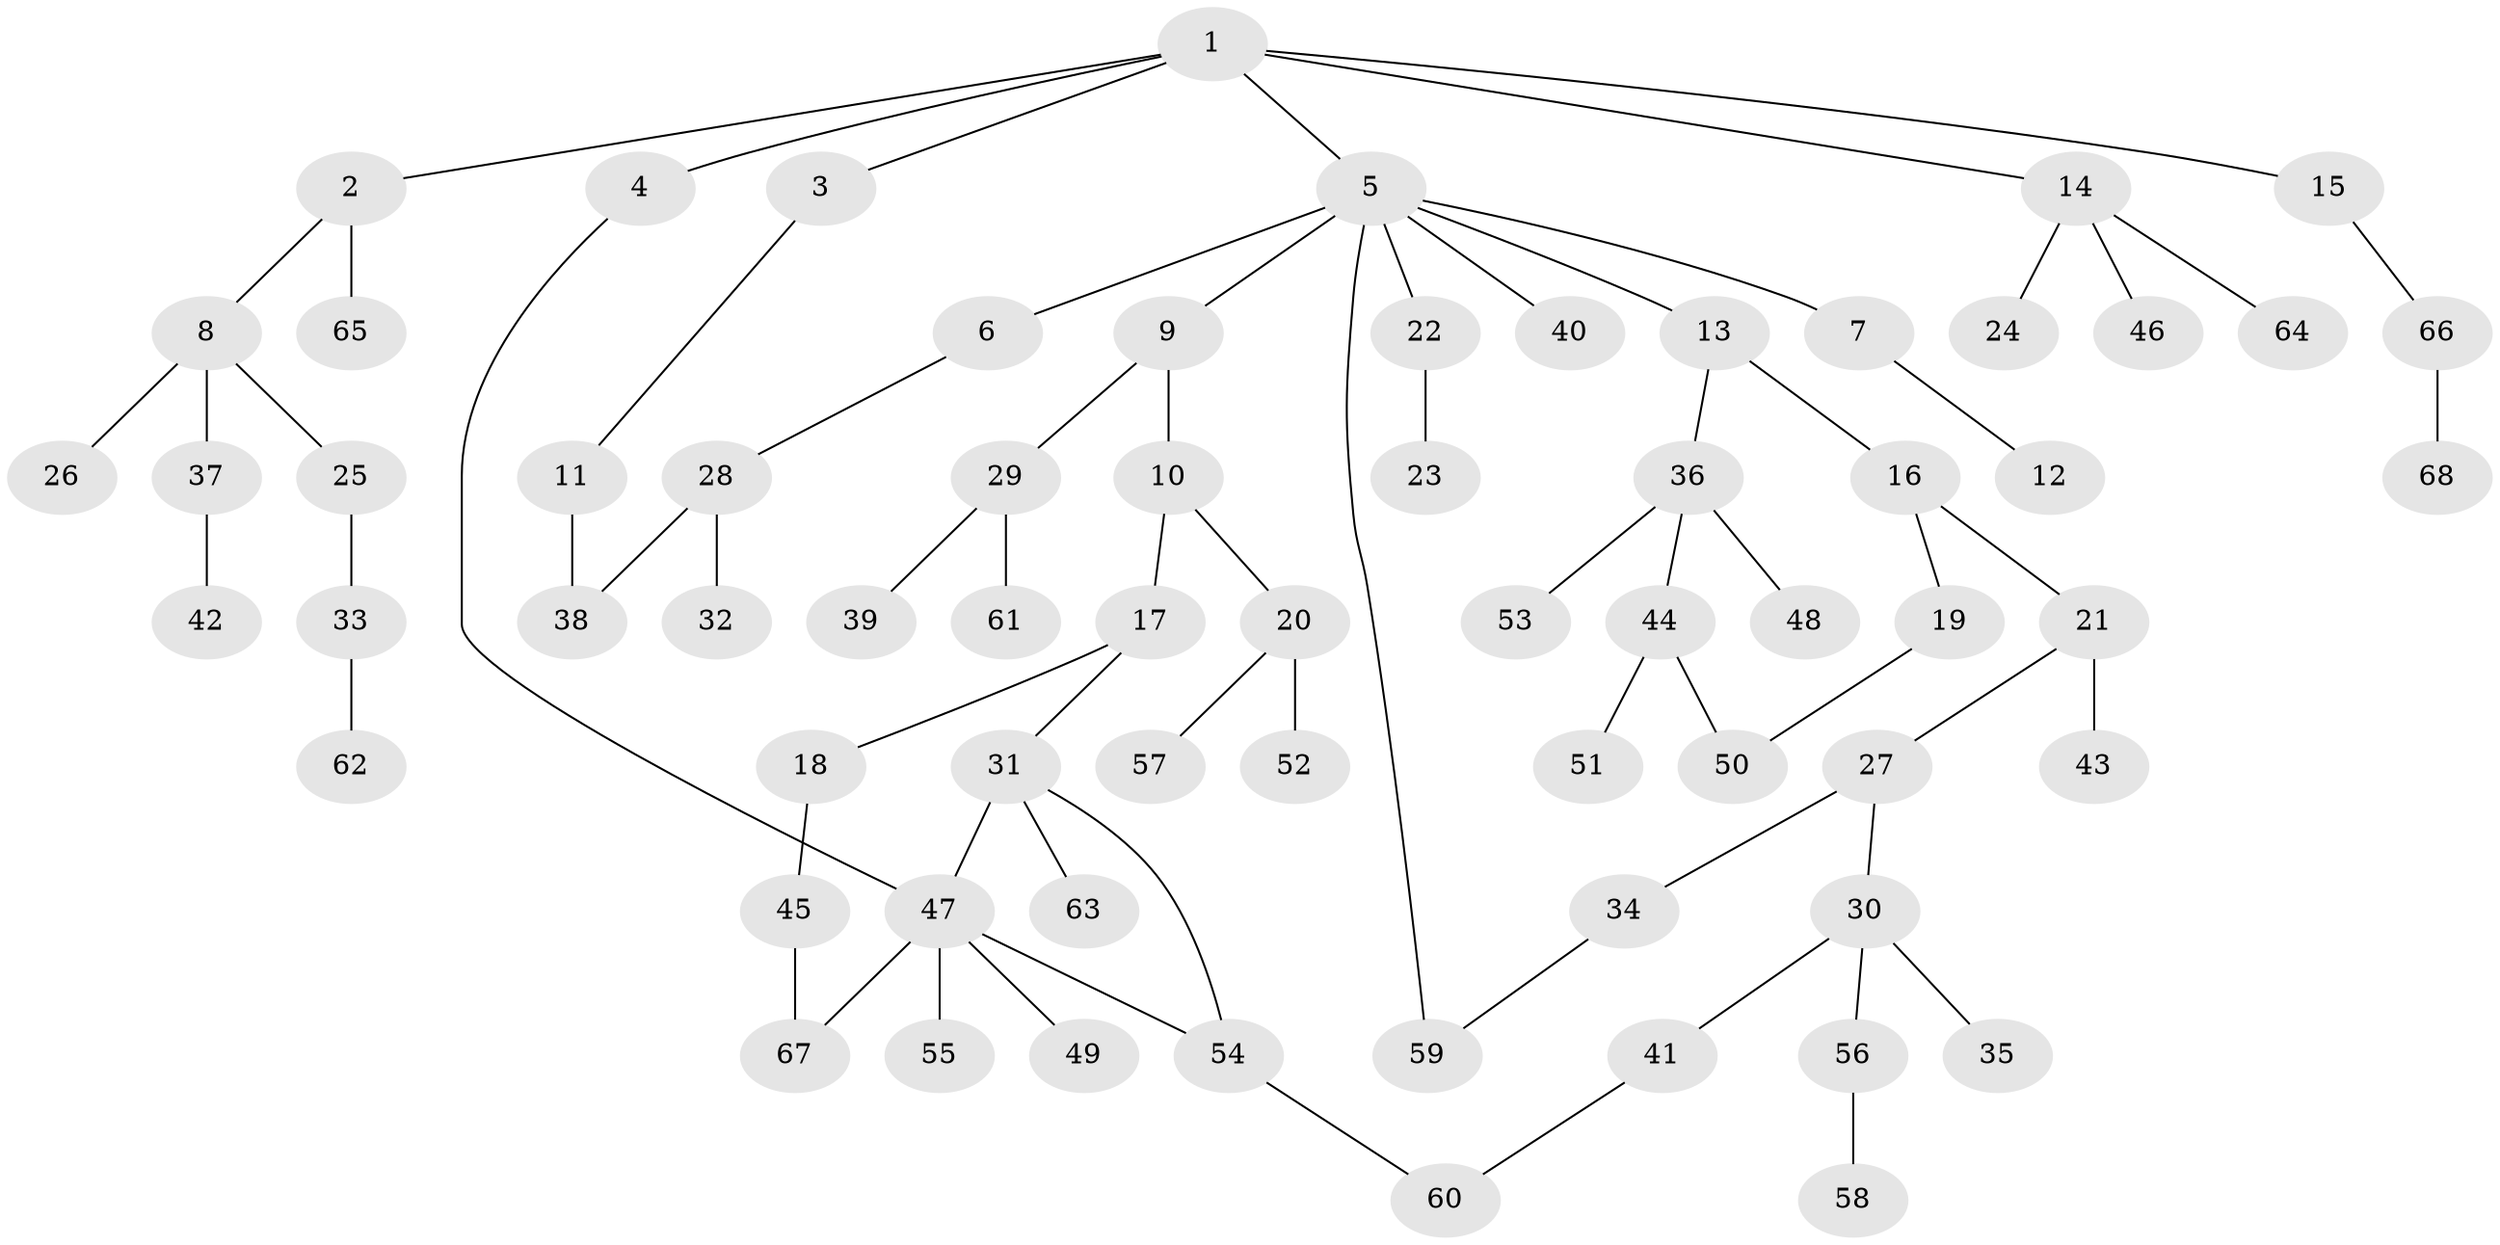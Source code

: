 // coarse degree distribution, {2: 0.2978723404255319, 1: 0.48936170212765956, 4: 0.0851063829787234, 3: 0.06382978723404255, 13: 0.02127659574468085, 5: 0.02127659574468085, 8: 0.02127659574468085}
// Generated by graph-tools (version 1.1) at 2025/44/03/04/25 21:44:36]
// undirected, 68 vertices, 74 edges
graph export_dot {
graph [start="1"]
  node [color=gray90,style=filled];
  1;
  2;
  3;
  4;
  5;
  6;
  7;
  8;
  9;
  10;
  11;
  12;
  13;
  14;
  15;
  16;
  17;
  18;
  19;
  20;
  21;
  22;
  23;
  24;
  25;
  26;
  27;
  28;
  29;
  30;
  31;
  32;
  33;
  34;
  35;
  36;
  37;
  38;
  39;
  40;
  41;
  42;
  43;
  44;
  45;
  46;
  47;
  48;
  49;
  50;
  51;
  52;
  53;
  54;
  55;
  56;
  57;
  58;
  59;
  60;
  61;
  62;
  63;
  64;
  65;
  66;
  67;
  68;
  1 -- 2;
  1 -- 3;
  1 -- 4;
  1 -- 5;
  1 -- 14;
  1 -- 15;
  2 -- 8;
  2 -- 65;
  3 -- 11;
  4 -- 47;
  5 -- 6;
  5 -- 7;
  5 -- 9;
  5 -- 13;
  5 -- 22;
  5 -- 40;
  5 -- 59;
  6 -- 28;
  7 -- 12;
  8 -- 25;
  8 -- 26;
  8 -- 37;
  9 -- 10;
  9 -- 29;
  10 -- 17;
  10 -- 20;
  11 -- 38;
  13 -- 16;
  13 -- 36;
  14 -- 24;
  14 -- 46;
  14 -- 64;
  15 -- 66;
  16 -- 19;
  16 -- 21;
  17 -- 18;
  17 -- 31;
  18 -- 45;
  19 -- 50;
  20 -- 52;
  20 -- 57;
  21 -- 27;
  21 -- 43;
  22 -- 23;
  25 -- 33;
  27 -- 30;
  27 -- 34;
  28 -- 32;
  28 -- 38;
  29 -- 39;
  29 -- 61;
  30 -- 35;
  30 -- 41;
  30 -- 56;
  31 -- 54;
  31 -- 63;
  31 -- 47;
  33 -- 62;
  34 -- 59;
  36 -- 44;
  36 -- 48;
  36 -- 53;
  37 -- 42;
  41 -- 60;
  44 -- 50;
  44 -- 51;
  45 -- 67;
  47 -- 49;
  47 -- 55;
  47 -- 67;
  47 -- 54;
  54 -- 60;
  56 -- 58;
  66 -- 68;
}
